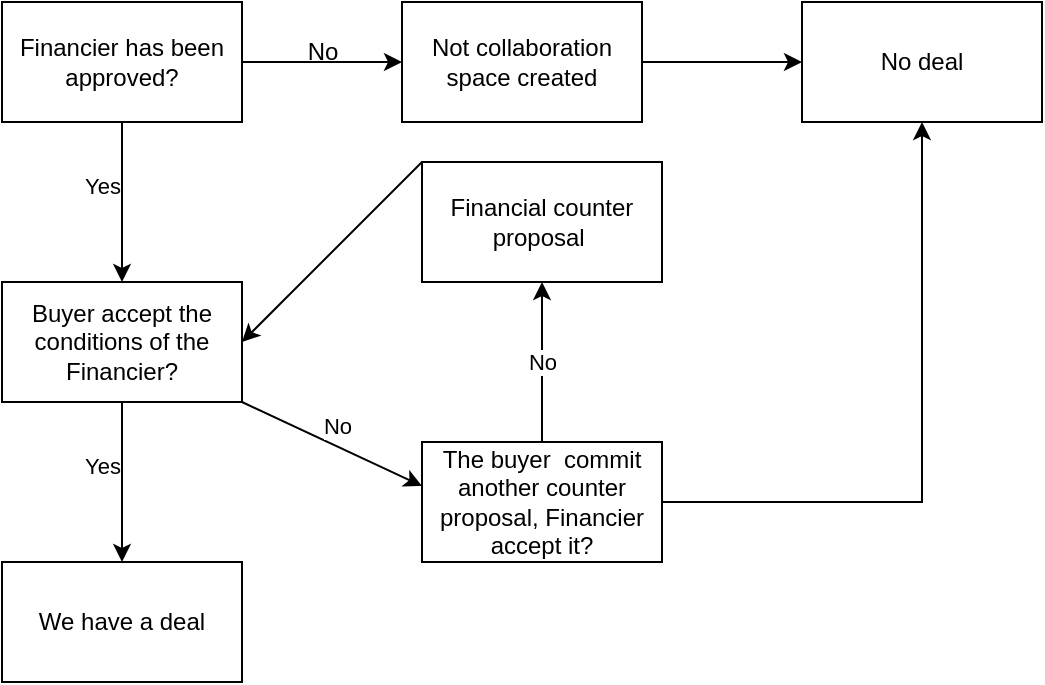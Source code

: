 <mxfile version="20.4.0" type="github"><diagram id="NpIxR0kPj7XD3I2FSs06" name="Page-1"><mxGraphModel dx="1186" dy="725" grid="1" gridSize="10" guides="1" tooltips="1" connect="1" arrows="1" fold="1" page="1" pageScale="1" pageWidth="827" pageHeight="1169" math="0" shadow="0"><root><mxCell id="0"/><mxCell id="1" parent="0"/><mxCell id="D_RTvQ0aIl0de9QlntoP-3" value="" style="edgeStyle=orthogonalEdgeStyle;rounded=0;orthogonalLoop=1;jettySize=auto;html=1;" edge="1" parent="1" source="D_RTvQ0aIl0de9QlntoP-1" target="D_RTvQ0aIl0de9QlntoP-2"><mxGeometry relative="1" as="geometry"/></mxCell><mxCell id="D_RTvQ0aIl0de9QlntoP-4" value="Yes" style="edgeLabel;html=1;align=center;verticalAlign=middle;resizable=0;points=[];" vertex="1" connectable="0" parent="D_RTvQ0aIl0de9QlntoP-3"><mxGeometry x="-0.2" y="-2" relative="1" as="geometry"><mxPoint x="-8" as="offset"/></mxGeometry></mxCell><mxCell id="D_RTvQ0aIl0de9QlntoP-6" value="" style="edgeStyle=orthogonalEdgeStyle;rounded=0;orthogonalLoop=1;jettySize=auto;html=1;" edge="1" parent="1" source="D_RTvQ0aIl0de9QlntoP-1" target="D_RTvQ0aIl0de9QlntoP-5"><mxGeometry relative="1" as="geometry"/></mxCell><mxCell id="D_RTvQ0aIl0de9QlntoP-1" value="Financier has been approved?" style="rounded=0;whiteSpace=wrap;html=1;" vertex="1" parent="1"><mxGeometry x="220" y="120" width="120" height="60" as="geometry"/></mxCell><mxCell id="D_RTvQ0aIl0de9QlntoP-9" value="" style="edgeStyle=orthogonalEdgeStyle;rounded=0;orthogonalLoop=1;jettySize=auto;html=1;" edge="1" parent="1" source="D_RTvQ0aIl0de9QlntoP-2" target="D_RTvQ0aIl0de9QlntoP-8"><mxGeometry relative="1" as="geometry"/></mxCell><mxCell id="D_RTvQ0aIl0de9QlntoP-10" value="Yes" style="edgeLabel;html=1;align=center;verticalAlign=middle;resizable=0;points=[];" vertex="1" connectable="0" parent="D_RTvQ0aIl0de9QlntoP-9"><mxGeometry x="-0.2" y="2" relative="1" as="geometry"><mxPoint x="-12" as="offset"/></mxGeometry></mxCell><mxCell id="D_RTvQ0aIl0de9QlntoP-12" value="No&amp;nbsp;" style="rounded=0;orthogonalLoop=1;jettySize=auto;html=1;entryX=0;entryY=0.367;entryDx=0;entryDy=0;entryPerimeter=0;exitX=1;exitY=1;exitDx=0;exitDy=0;" edge="1" parent="1" source="D_RTvQ0aIl0de9QlntoP-2" target="D_RTvQ0aIl0de9QlntoP-11"><mxGeometry y="10" relative="1" as="geometry"><mxPoint as="offset"/></mxGeometry></mxCell><mxCell id="D_RTvQ0aIl0de9QlntoP-2" value="Buyer accept the conditions of the Financier?" style="whiteSpace=wrap;html=1;rounded=0;" vertex="1" parent="1"><mxGeometry x="220" y="260" width="120" height="60" as="geometry"/></mxCell><mxCell id="D_RTvQ0aIl0de9QlntoP-16" value="" style="edgeStyle=orthogonalEdgeStyle;rounded=0;orthogonalLoop=1;jettySize=auto;html=1;" edge="1" parent="1" source="D_RTvQ0aIl0de9QlntoP-5" target="D_RTvQ0aIl0de9QlntoP-15"><mxGeometry relative="1" as="geometry"/></mxCell><mxCell id="D_RTvQ0aIl0de9QlntoP-5" value="Not collaboration space created" style="whiteSpace=wrap;html=1;rounded=0;" vertex="1" parent="1"><mxGeometry x="420" y="120" width="120" height="60" as="geometry"/></mxCell><mxCell id="D_RTvQ0aIl0de9QlntoP-7" value="No&lt;br&gt;" style="text;html=1;align=center;verticalAlign=middle;resizable=0;points=[];autosize=1;strokeColor=none;fillColor=none;" vertex="1" parent="1"><mxGeometry x="360" y="130" width="40" height="30" as="geometry"/></mxCell><mxCell id="D_RTvQ0aIl0de9QlntoP-8" value="We have a deal" style="whiteSpace=wrap;html=1;rounded=0;" vertex="1" parent="1"><mxGeometry x="220" y="400" width="120" height="60" as="geometry"/></mxCell><mxCell id="D_RTvQ0aIl0de9QlntoP-18" value="" style="edgeStyle=orthogonalEdgeStyle;rounded=0;orthogonalLoop=1;jettySize=auto;html=1;" edge="1" parent="1" source="D_RTvQ0aIl0de9QlntoP-11" target="D_RTvQ0aIl0de9QlntoP-15"><mxGeometry relative="1" as="geometry"><mxPoint x="620" y="290" as="targetPoint"/></mxGeometry></mxCell><mxCell id="D_RTvQ0aIl0de9QlntoP-21" value="No" style="edgeStyle=orthogonalEdgeStyle;rounded=0;orthogonalLoop=1;jettySize=auto;html=1;" edge="1" parent="1" source="D_RTvQ0aIl0de9QlntoP-11" target="D_RTvQ0aIl0de9QlntoP-20"><mxGeometry relative="1" as="geometry"/></mxCell><mxCell id="D_RTvQ0aIl0de9QlntoP-11" value="The buyer &amp;nbsp;commit another counter proposal, Financier accept it?" style="whiteSpace=wrap;html=1;rounded=0;" vertex="1" parent="1"><mxGeometry x="430" y="340" width="120" height="60" as="geometry"/></mxCell><mxCell id="D_RTvQ0aIl0de9QlntoP-15" value="No deal" style="whiteSpace=wrap;html=1;rounded=0;" vertex="1" parent="1"><mxGeometry x="620" y="120" width="120" height="60" as="geometry"/></mxCell><mxCell id="D_RTvQ0aIl0de9QlntoP-22" style="rounded=0;orthogonalLoop=1;jettySize=auto;html=1;exitX=0;exitY=0;exitDx=0;exitDy=0;entryX=1;entryY=0.5;entryDx=0;entryDy=0;" edge="1" parent="1" source="D_RTvQ0aIl0de9QlntoP-20" target="D_RTvQ0aIl0de9QlntoP-2"><mxGeometry relative="1" as="geometry"/></mxCell><mxCell id="D_RTvQ0aIl0de9QlntoP-20" value="Financial counter proposal&amp;nbsp;" style="whiteSpace=wrap;html=1;rounded=0;" vertex="1" parent="1"><mxGeometry x="430" y="200" width="120" height="60" as="geometry"/></mxCell></root></mxGraphModel></diagram></mxfile>